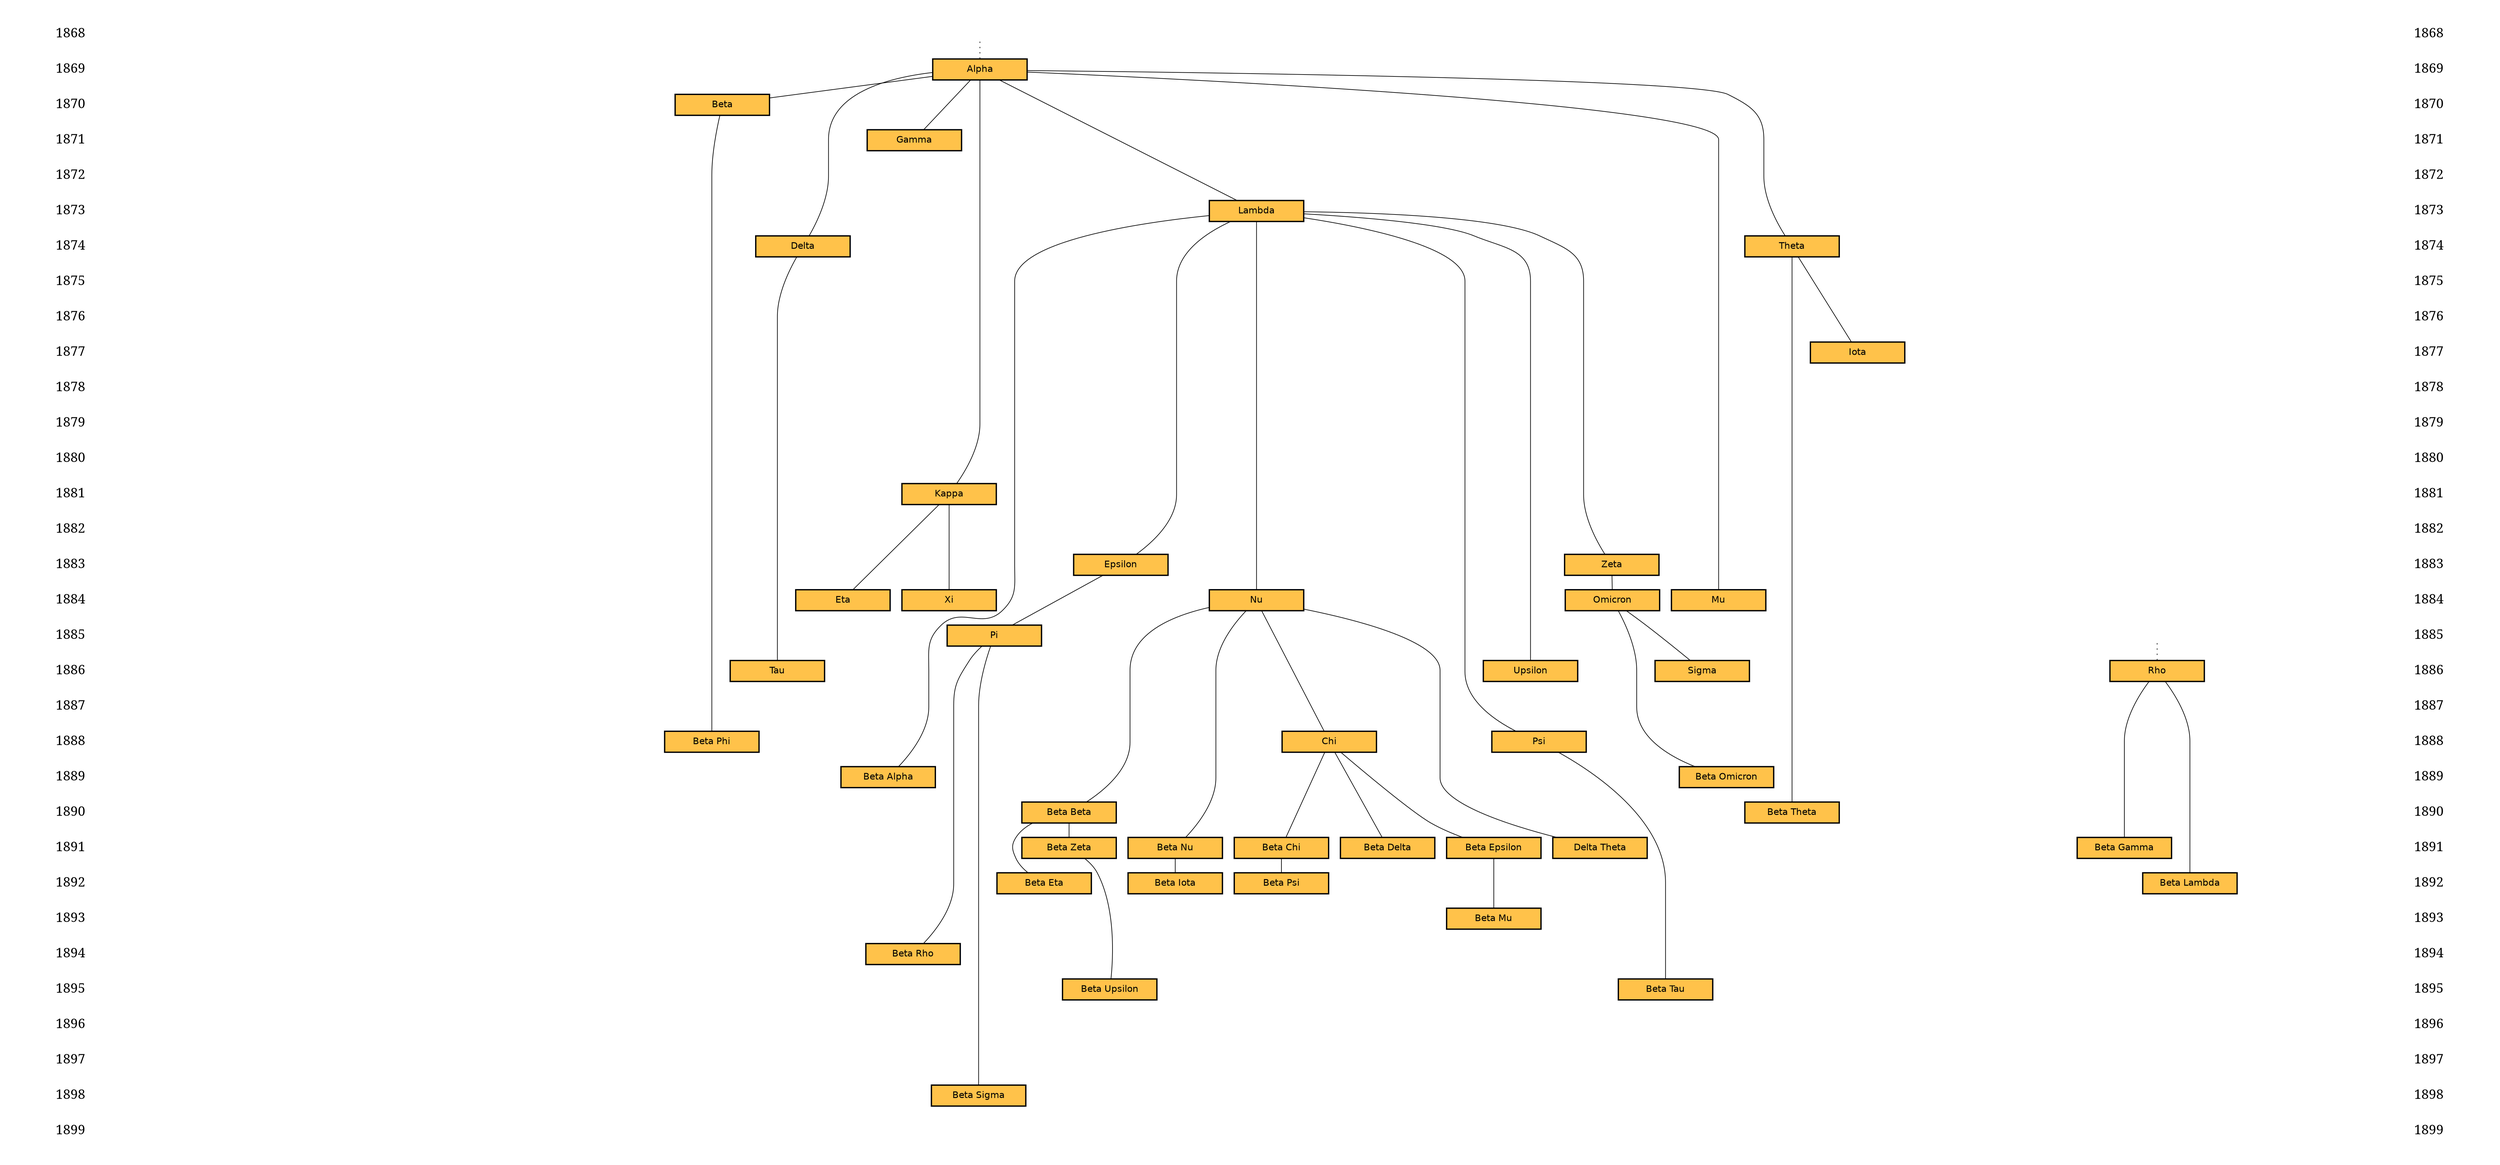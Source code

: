 digraph "family_tree" {
    concentrate="False";
    pad=".5, .5";
    ranksep="0.3";
    ratio="compress";
    size="80";
    node [fontname="dejavu sans",height="0.45",penwidth="2",shape="box",style="filled",width="2"];
    edge [arrowhead="none"];
    subgraph "datesL" {
        node [color="none",fontname="georgia",fontsize="20"];
        edge [style="invis"];
        "1868L" [label="1868"];
        "1869L" [label="1869"];
        "1870L" [label="1870"];
        "1871L" [label="1871"];
        "1872L" [label="1872"];
        "1873L" [label="1873"];
        "1874L" [label="1874"];
        "1875L" [label="1875"];
        "1876L" [label="1876"];
        "1877L" [label="1877"];
        "1878L" [label="1878"];
        "1879L" [label="1879"];
        "1880L" [label="1880"];
        "1881L" [label="1881"];
        "1882L" [label="1882"];
        "1883L" [label="1883"];
        "1884L" [label="1884"];
        "1885L" [label="1885"];
        "1886L" [label="1886"];
        "1887L" [label="1887"];
        "1888L" [label="1888"];
        "1889L" [label="1889"];
        "1890L" [label="1890"];
        "1891L" [label="1891"];
        "1892L" [label="1892"];
        "1893L" [label="1893"];
        "1894L" [label="1894"];
        "1895L" [label="1895"];
        "1896L" [label="1896"];
        "1897L" [label="1897"];
        "1898L" [label="1898"];
        "1899L" [label="1899"];
        "1868L" -> "1869L";
        "1869L" -> "1870L";
        "1870L" -> "1871L";
        "1871L" -> "1872L";
        "1872L" -> "1873L";
        "1873L" -> "1874L";
        "1874L" -> "1875L";
        "1875L" -> "1876L";
        "1876L" -> "1877L";
        "1877L" -> "1878L";
        "1878L" -> "1879L";
        "1879L" -> "1880L";
        "1880L" -> "1881L";
        "1881L" -> "1882L";
        "1882L" -> "1883L";
        "1883L" -> "1884L";
        "1884L" -> "1885L";
        "1885L" -> "1886L";
        "1886L" -> "1887L";
        "1887L" -> "1888L";
        "1888L" -> "1889L";
        "1889L" -> "1890L";
        "1890L" -> "1891L";
        "1891L" -> "1892L";
        "1892L" -> "1893L";
        "1893L" -> "1894L";
        "1894L" -> "1895L";
        "1895L" -> "1896L";
        "1896L" -> "1897L";
        "1897L" -> "1898L";
        "1898L" -> "1899L";
    }
    subgraph "members" {
        node [fillcolor=".11 .71 1."];
        "Alpha" [label="Alpha"];
        "Alpha Parent" [height="0",style="invis",width="0"];
        "Beta" [label="Beta"];
        "Beta Alpha" [label="Beta Alpha"];
        "Beta Beta" [label="Beta Beta"];
        "Beta Chi" [label="Beta Chi"];
        "Beta Delta" [label="Beta Delta"];
        "Beta Epsilon" [label="Beta Epsilon"];
        "Beta Eta" [label="Beta Eta"];
        "Beta Iota" [label="Beta Iota"];
        "Beta Mu" [label="Beta Mu"];
        "Beta Nu" [label="Beta Nu"];
        "Beta Omicron" [label="Beta Omicron"];
        "Beta Phi" [label="Beta Phi"];
        "Beta Psi" [label="Beta Psi"];
        "Beta Rho" [label="Beta Rho"];
        "Beta Sigma" [label="Beta Sigma"];
        "Beta Tau" [label="Beta Tau"];
        "Beta Theta" [label="Beta Theta"];
        "Beta Upsilon" [label="Beta Upsilon"];
        "Beta Zeta" [label="Beta Zeta"];
        "Chi" [label="Chi"];
        "Delta" [label="Delta"];
        "Delta Theta" [label="Delta Theta"];
        "Epsilon" [label="Epsilon"];
        "Eta" [label="Eta"];
        "Gamma" [label="Gamma"];
        "Iota" [label="Iota"];
        "Kappa" [label="Kappa"];
        "Lambda" [label="Lambda"];
        "Mu" [label="Mu"];
        "Nu" [label="Nu"];
        "Omicron" [label="Omicron"];
        "Pi" [label="Pi"];
        "Psi" [label="Psi"];
        "Sigma" [label="Sigma"];
        "Tau" [label="Tau"];
        "Theta" [label="Theta"];
        "Upsilon" [label="Upsilon"];
        "Xi" [label="Xi"];
        "Zeta" [label="Zeta"];
        "Beta Gamma" [label="Beta Gamma"];
        "Beta Lambda" [label="Beta Lambda"];
        "Rho" [label="Rho"];
        "Rho Parent" [height="0",style="invis",width="0"];
        "Alpha" -> "Beta";
        "Alpha" -> "Delta";
        "Alpha" -> "Gamma";
        "Alpha" -> "Kappa";
        "Alpha" -> "Lambda";
        "Alpha" -> "Mu";
        "Alpha" -> "Theta";
        "Alpha Parent" -> "Alpha" [style="dotted"];
        "Beta" -> "Beta Phi";
        "Beta Beta" -> "Beta Eta";
        "Beta Beta" -> "Beta Zeta";
        "Beta Chi" -> "Beta Psi";
        "Beta Epsilon" -> "Beta Mu";
        "Beta Nu" -> "Beta Iota";
        "Beta Zeta" -> "Beta Upsilon";
        "Chi" -> "Beta Chi";
        "Chi" -> "Beta Delta";
        "Chi" -> "Beta Epsilon";
        "Delta" -> "Tau";
        "Epsilon" -> "Pi";
        "Kappa" -> "Eta";
        "Kappa" -> "Xi";
        "Lambda" -> "Beta Alpha";
        "Lambda" -> "Epsilon";
        "Lambda" -> "Nu";
        "Lambda" -> "Psi";
        "Lambda" -> "Upsilon";
        "Lambda" -> "Zeta";
        "Nu" -> "Beta Beta";
        "Nu" -> "Beta Nu";
        "Nu" -> "Chi";
        "Nu" -> "Delta Theta";
        "Omicron" -> "Beta Omicron";
        "Omicron" -> "Sigma";
        "Pi" -> "Beta Rho";
        "Pi" -> "Beta Sigma";
        "Psi" -> "Beta Tau";
        "Rho" -> "Beta Gamma";
        "Rho" -> "Beta Lambda";
        "Rho Parent" -> "Rho" [style="dotted"];
        "Theta" -> "Beta Theta";
        "Theta" -> "Iota";
        "Zeta" -> "Omicron";
    }
    subgraph "datesR" {
        node [color="none",fontname="georgia",fontsize="20"];
        edge [style="invis"];
        "1868R" [label="1868"];
        "1869R" [label="1869"];
        "1870R" [label="1870"];
        "1871R" [label="1871"];
        "1872R" [label="1872"];
        "1873R" [label="1873"];
        "1874R" [label="1874"];
        "1875R" [label="1875"];
        "1876R" [label="1876"];
        "1877R" [label="1877"];
        "1878R" [label="1878"];
        "1879R" [label="1879"];
        "1880R" [label="1880"];
        "1881R" [label="1881"];
        "1882R" [label="1882"];
        "1883R" [label="1883"];
        "1884R" [label="1884"];
        "1885R" [label="1885"];
        "1886R" [label="1886"];
        "1887R" [label="1887"];
        "1888R" [label="1888"];
        "1889R" [label="1889"];
        "1890R" [label="1890"];
        "1891R" [label="1891"];
        "1892R" [label="1892"];
        "1893R" [label="1893"];
        "1894R" [label="1894"];
        "1895R" [label="1895"];
        "1896R" [label="1896"];
        "1897R" [label="1897"];
        "1898R" [label="1898"];
        "1899R" [label="1899"];
        "1868R" -> "1869R";
        "1869R" -> "1870R";
        "1870R" -> "1871R";
        "1871R" -> "1872R";
        "1872R" -> "1873R";
        "1873R" -> "1874R";
        "1874R" -> "1875R";
        "1875R" -> "1876R";
        "1876R" -> "1877R";
        "1877R" -> "1878R";
        "1878R" -> "1879R";
        "1879R" -> "1880R";
        "1880R" -> "1881R";
        "1881R" -> "1882R";
        "1882R" -> "1883R";
        "1883R" -> "1884R";
        "1884R" -> "1885R";
        "1885R" -> "1886R";
        "1886R" -> "1887R";
        "1887R" -> "1888R";
        "1888R" -> "1889R";
        "1889R" -> "1890R";
        "1890R" -> "1891R";
        "1891R" -> "1892R";
        "1892R" -> "1893R";
        "1893R" -> "1894R";
        "1894R" -> "1895R";
        "1895R" -> "1896R";
        "1896R" -> "1897R";
        "1897R" -> "1898R";
        "1898R" -> "1899R";
    }
    {rank=same "1868L" "1868R" "Alpha Parent"};
    {rank=same "1869L" "1869R" "Alpha"};
    {rank=same "1870L" "1870R" "Beta"};
    {rank=same "1871L" "1871R" "Gamma"};
    {rank=same "1872L" "1872R"};
    {rank=same "1873L" "1873R" "Lambda"};
    {rank=same "1874L" "1874R" "Delta" "Theta"};
    {rank=same "1875L" "1875R"};
    {rank=same "1876L" "1876R"};
    {rank=same "1877L" "1877R" "Iota"};
    {rank=same "1878L" "1878R"};
    {rank=same "1879L" "1879R"};
    {rank=same "1880L" "1880R"};
    {rank=same "1881L" "1881R" "Kappa"};
    {rank=same "1882L" "1882R"};
    {rank=same "1883L" "1883R" "Epsilon" "Zeta"};
    {rank=same "1884L" "1884R" "Eta" "Mu" "Nu" "Omicron" "Xi"};
    {rank=same "1885L" "1885R" "Pi" "Rho Parent"};
    {rank=same "1886L" "1886R" "Rho" "Sigma" "Tau" "Upsilon"};
    {rank=same "1887L" "1887R"};
    {rank=same "1888L" "1888R" "Beta Phi" "Chi" "Psi"};
    {rank=same "1889L" "1889R" "Beta Alpha" "Beta Omicron"};
    {rank=same "1890L" "1890R" "Beta Beta" "Beta Theta"};
    {rank=same "1891L" "1891R" "Beta Chi" "Beta Delta" "Beta Epsilon" "Beta Gamma" "Beta Nu" "Beta Zeta" "Delta Theta"};
    {rank=same "1892L" "1892R" "Beta Eta" "Beta Iota" "Beta Lambda" "Beta Psi"};
    {rank=same "1893L" "1893R" "Beta Mu"};
    {rank=same "1894L" "1894R" "Beta Rho"};
    {rank=same "1895L" "1895R" "Beta Tau" "Beta Upsilon"};
    {rank=same "1896L" "1896R"};
    {rank=same "1897L" "1897R"};
    {rank=same "1898L" "1898R" "Beta Sigma"};
}